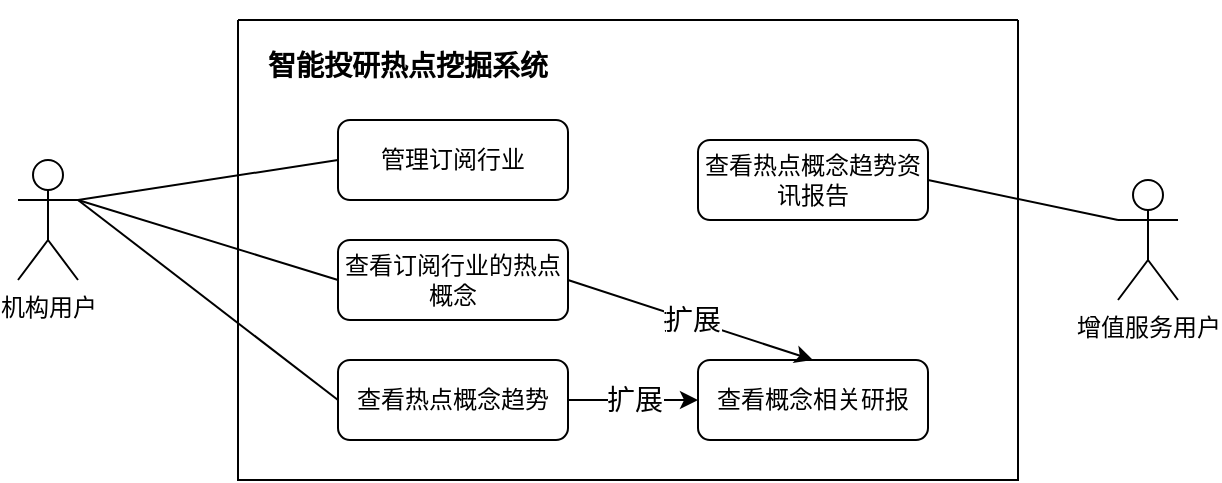 <mxfile version="16.4.11" type="github">
  <diagram id="GHZjG3nToGS60NQF9C1E" name="第 1 页">
    <mxGraphModel dx="852" dy="429" grid="1" gridSize="10" guides="1" tooltips="1" connect="1" arrows="1" fold="1" page="1" pageScale="1" pageWidth="850" pageHeight="1100" math="0" shadow="0">
      <root>
        <mxCell id="0" />
        <mxCell id="1" parent="0" />
        <mxCell id="Jjaj_gzugbMVMEQFxrty-10" style="rounded=0;orthogonalLoop=1;jettySize=auto;html=1;exitX=1;exitY=0.333;exitDx=0;exitDy=0;exitPerimeter=0;entryX=0;entryY=0.5;entryDx=0;entryDy=0;fontSize=14;endArrow=none;endFill=0;" edge="1" parent="1" source="Jjaj_gzugbMVMEQFxrty-1" target="Jjaj_gzugbMVMEQFxrty-5">
          <mxGeometry relative="1" as="geometry" />
        </mxCell>
        <mxCell id="Jjaj_gzugbMVMEQFxrty-11" style="edgeStyle=none;rounded=0;orthogonalLoop=1;jettySize=auto;html=1;exitX=1;exitY=0.333;exitDx=0;exitDy=0;exitPerimeter=0;entryX=0;entryY=0.5;entryDx=0;entryDy=0;fontSize=14;endArrow=none;endFill=0;" edge="1" parent="1" source="Jjaj_gzugbMVMEQFxrty-1" target="Jjaj_gzugbMVMEQFxrty-7">
          <mxGeometry relative="1" as="geometry" />
        </mxCell>
        <mxCell id="Jjaj_gzugbMVMEQFxrty-12" style="edgeStyle=none;rounded=0;orthogonalLoop=1;jettySize=auto;html=1;exitX=1;exitY=0.333;exitDx=0;exitDy=0;exitPerimeter=0;entryX=0;entryY=0.5;entryDx=0;entryDy=0;fontSize=14;endArrow=none;endFill=0;" edge="1" parent="1" source="Jjaj_gzugbMVMEQFxrty-1" target="Jjaj_gzugbMVMEQFxrty-8">
          <mxGeometry relative="1" as="geometry" />
        </mxCell>
        <mxCell id="Jjaj_gzugbMVMEQFxrty-1" value="机构用户" style="shape=umlActor;verticalLabelPosition=bottom;verticalAlign=top;html=1;outlineConnect=0;" vertex="1" parent="1">
          <mxGeometry x="140" y="140" width="30" height="60" as="geometry" />
        </mxCell>
        <mxCell id="Jjaj_gzugbMVMEQFxrty-21" style="edgeStyle=none;rounded=0;orthogonalLoop=1;jettySize=auto;html=1;exitX=0;exitY=0.333;exitDx=0;exitDy=0;exitPerimeter=0;entryX=1;entryY=0.5;entryDx=0;entryDy=0;fontSize=14;endArrow=none;endFill=0;" edge="1" parent="1" source="Jjaj_gzugbMVMEQFxrty-3" target="Jjaj_gzugbMVMEQFxrty-20">
          <mxGeometry relative="1" as="geometry" />
        </mxCell>
        <mxCell id="Jjaj_gzugbMVMEQFxrty-3" value="增值服务用户" style="shape=umlActor;verticalLabelPosition=bottom;verticalAlign=top;html=1;outlineConnect=0;" vertex="1" parent="1">
          <mxGeometry x="690" y="150" width="30" height="60" as="geometry" />
        </mxCell>
        <mxCell id="Jjaj_gzugbMVMEQFxrty-4" value="" style="swimlane;startSize=0;" vertex="1" parent="1">
          <mxGeometry x="250" y="70" width="390" height="230" as="geometry" />
        </mxCell>
        <mxCell id="Jjaj_gzugbMVMEQFxrty-5" value="管理订阅行业" style="rounded=1;whiteSpace=wrap;html=1;" vertex="1" parent="Jjaj_gzugbMVMEQFxrty-4">
          <mxGeometry x="50" y="50" width="115" height="40" as="geometry" />
        </mxCell>
        <mxCell id="Jjaj_gzugbMVMEQFxrty-7" value="查看订阅行业的热点概念" style="rounded=1;whiteSpace=wrap;html=1;" vertex="1" parent="Jjaj_gzugbMVMEQFxrty-4">
          <mxGeometry x="50" y="110" width="115" height="40" as="geometry" />
        </mxCell>
        <mxCell id="Jjaj_gzugbMVMEQFxrty-8" value="查看热点概念趋势" style="rounded=1;whiteSpace=wrap;html=1;" vertex="1" parent="Jjaj_gzugbMVMEQFxrty-4">
          <mxGeometry x="50" y="170" width="115" height="40" as="geometry" />
        </mxCell>
        <mxCell id="Jjaj_gzugbMVMEQFxrty-9" value="查看概念相关研报" style="rounded=1;whiteSpace=wrap;html=1;" vertex="1" parent="Jjaj_gzugbMVMEQFxrty-4">
          <mxGeometry x="230" y="170" width="115" height="40" as="geometry" />
        </mxCell>
        <mxCell id="Jjaj_gzugbMVMEQFxrty-16" value="扩展" style="endArrow=classic;html=1;rounded=0;fontSize=14;exitX=1;exitY=0.5;exitDx=0;exitDy=0;entryX=0.5;entryY=0;entryDx=0;entryDy=0;" edge="1" parent="Jjaj_gzugbMVMEQFxrty-4" source="Jjaj_gzugbMVMEQFxrty-7" target="Jjaj_gzugbMVMEQFxrty-9">
          <mxGeometry relative="1" as="geometry">
            <mxPoint x="120" y="150" as="sourcePoint" />
            <mxPoint x="220" y="150" as="targetPoint" />
          </mxGeometry>
        </mxCell>
        <mxCell id="Jjaj_gzugbMVMEQFxrty-17" value="扩展" style="edgeLabel;resizable=0;html=1;align=center;verticalAlign=middle;fontSize=14;" connectable="0" vertex="1" parent="Jjaj_gzugbMVMEQFxrty-16">
          <mxGeometry relative="1" as="geometry" />
        </mxCell>
        <mxCell id="Jjaj_gzugbMVMEQFxrty-18" value="扩展" style="endArrow=classic;html=1;rounded=0;fontSize=14;exitX=1;exitY=0.5;exitDx=0;exitDy=0;entryX=0;entryY=0.5;entryDx=0;entryDy=0;" edge="1" parent="Jjaj_gzugbMVMEQFxrty-4" source="Jjaj_gzugbMVMEQFxrty-8" target="Jjaj_gzugbMVMEQFxrty-9">
          <mxGeometry relative="1" as="geometry">
            <mxPoint x="210" y="140" as="sourcePoint" />
            <mxPoint x="297.5" y="180" as="targetPoint" />
          </mxGeometry>
        </mxCell>
        <mxCell id="Jjaj_gzugbMVMEQFxrty-19" value="扩展" style="edgeLabel;resizable=0;html=1;align=center;verticalAlign=middle;fontSize=14;" connectable="0" vertex="1" parent="Jjaj_gzugbMVMEQFxrty-18">
          <mxGeometry relative="1" as="geometry" />
        </mxCell>
        <mxCell id="Jjaj_gzugbMVMEQFxrty-20" value="查看热点概念趋势资讯报告" style="rounded=1;whiteSpace=wrap;html=1;" vertex="1" parent="Jjaj_gzugbMVMEQFxrty-4">
          <mxGeometry x="230" y="60" width="115" height="40" as="geometry" />
        </mxCell>
        <mxCell id="Jjaj_gzugbMVMEQFxrty-6" value="&lt;h1&gt;&lt;font style=&quot;font-size: 14px&quot;&gt;智能投研热点挖掘系统&lt;/font&gt;&lt;/h1&gt;" style="text;html=1;strokeColor=none;fillColor=none;spacing=5;spacingTop=-20;whiteSpace=wrap;overflow=hidden;rounded=0;" vertex="1" parent="1">
          <mxGeometry x="260" y="70" width="240" height="40" as="geometry" />
        </mxCell>
      </root>
    </mxGraphModel>
  </diagram>
</mxfile>
